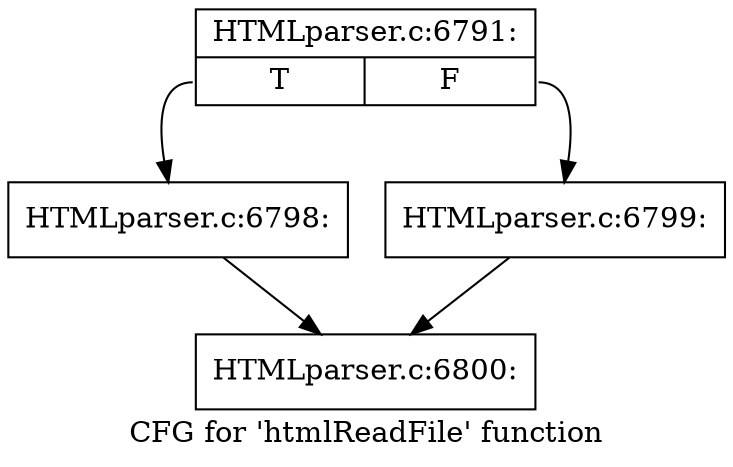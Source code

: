 digraph "CFG for 'htmlReadFile' function" {
	label="CFG for 'htmlReadFile' function";

	Node0x3d94a20 [shape=record,label="{HTMLparser.c:6791:|{<s0>T|<s1>F}}"];
	Node0x3d94a20:s0 -> Node0x3d95ee0;
	Node0x3d94a20:s1 -> Node0x3d95f30;
	Node0x3d95ee0 [shape=record,label="{HTMLparser.c:6798:}"];
	Node0x3d95ee0 -> Node0x3d945d0;
	Node0x3d95f30 [shape=record,label="{HTMLparser.c:6799:}"];
	Node0x3d95f30 -> Node0x3d945d0;
	Node0x3d945d0 [shape=record,label="{HTMLparser.c:6800:}"];
}
